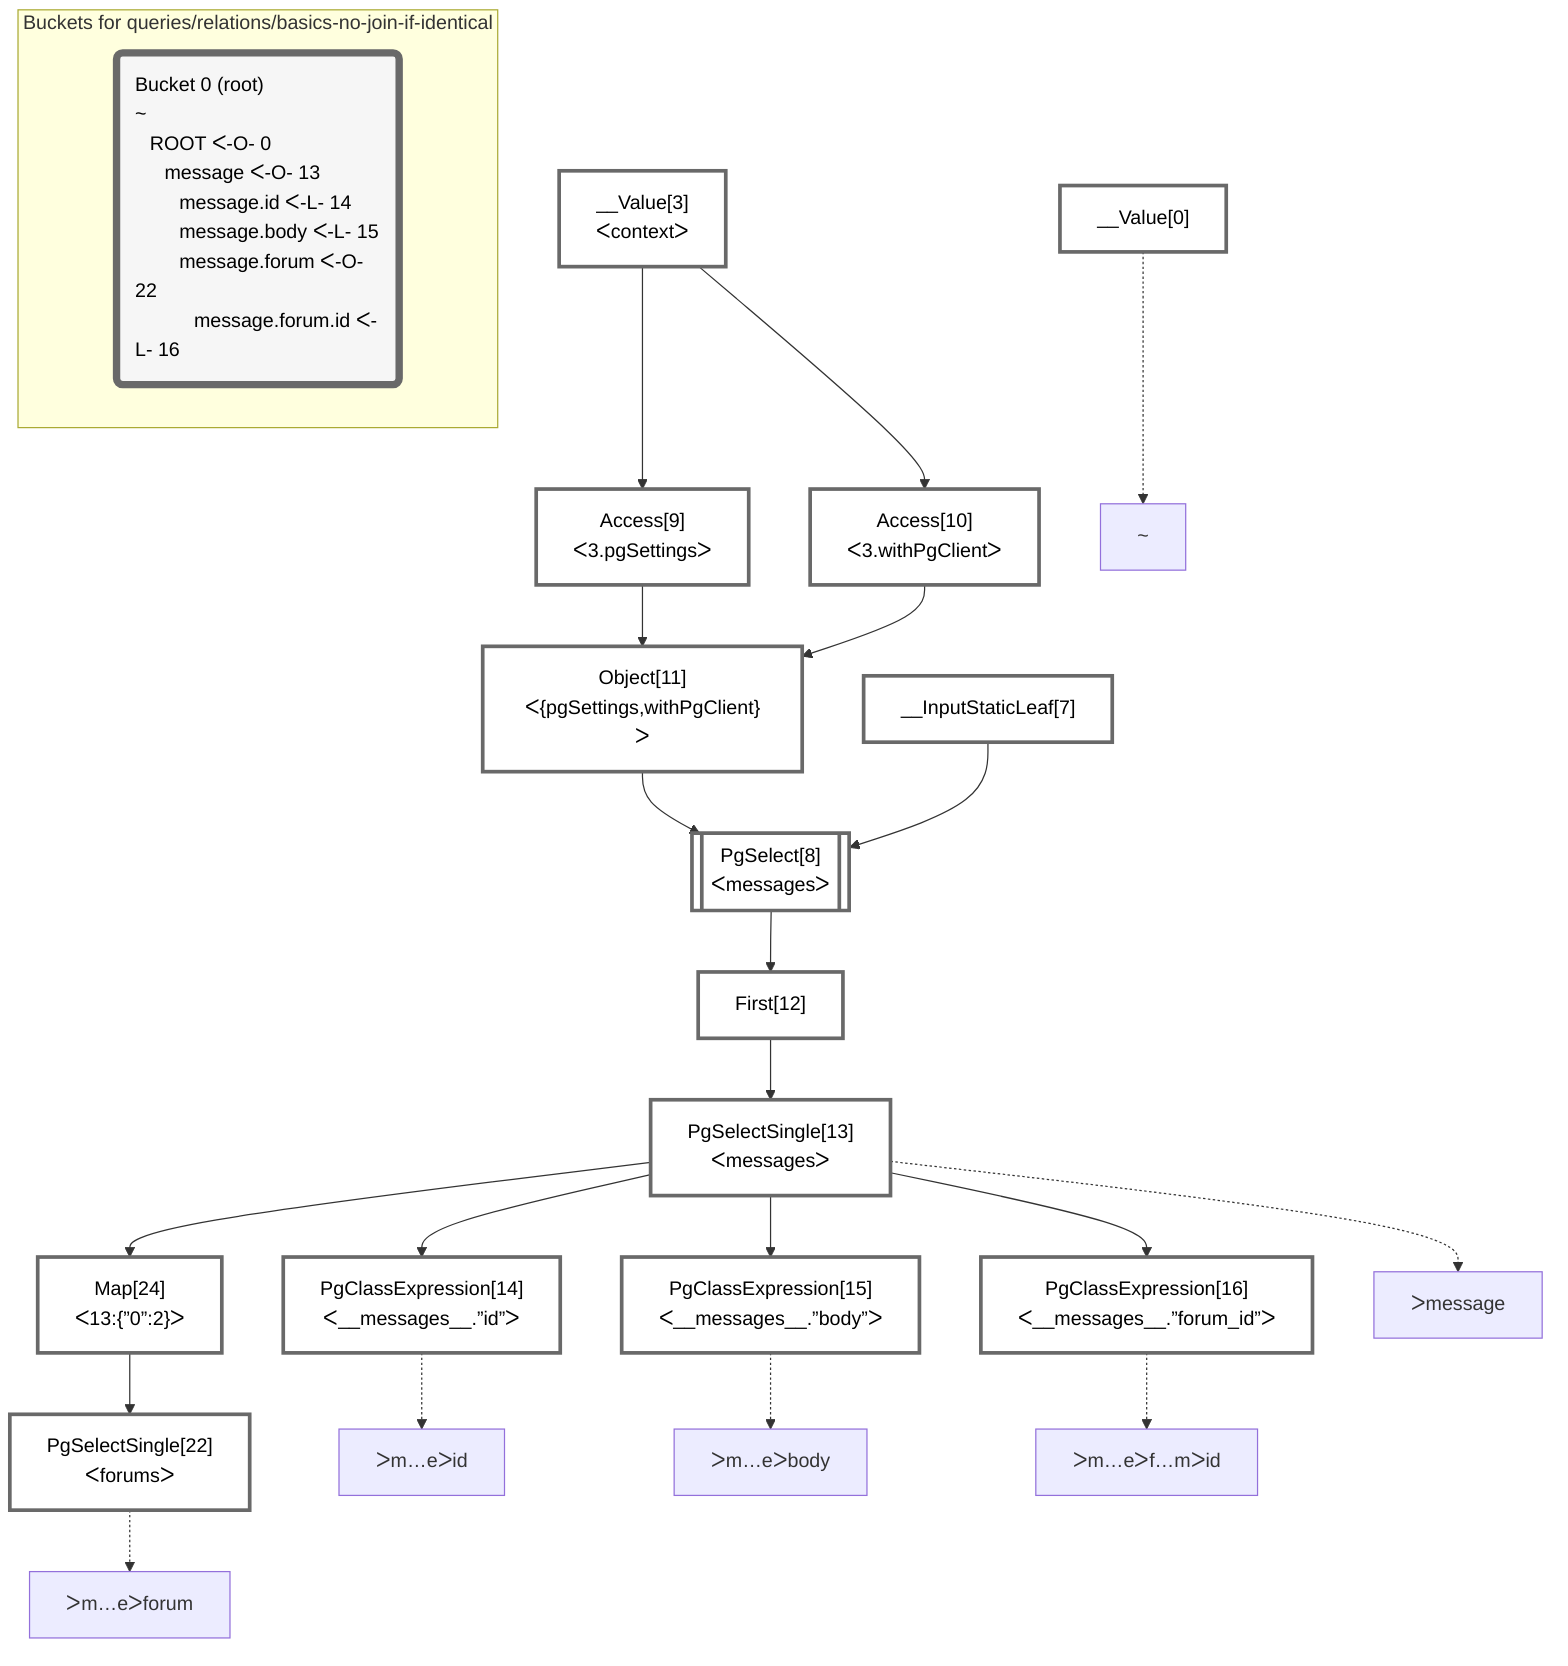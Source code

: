 graph TD
    classDef path fill:#eee,stroke:#000,color:#000
    classDef plan fill:#fff,stroke-width:3px,color:#000
    classDef itemplan fill:#fff,stroke-width:6px,color:#000
    classDef sideeffectplan fill:#f00,stroke-width:6px,color:#000
    classDef bucket fill:#f6f6f6,color:#000,stroke-width:6px,text-align:left


    %% define plans
    __Value0["__Value[0]"]:::plan
    __Value3["__Value[3]<br />ᐸcontextᐳ"]:::plan
    __InputStaticLeaf7["__InputStaticLeaf[7]"]:::plan
    Access9["Access[9]<br />ᐸ3.pgSettingsᐳ"]:::plan
    Access10["Access[10]<br />ᐸ3.withPgClientᐳ"]:::plan
    Object11["Object[11]<br />ᐸ{pgSettings,withPgClient}ᐳ"]:::plan
    PgSelect8[["PgSelect[8]<br />ᐸmessagesᐳ"]]:::plan
    First12["First[12]"]:::plan
    PgSelectSingle13["PgSelectSingle[13]<br />ᐸmessagesᐳ"]:::plan
    PgClassExpression14["PgClassExpression[14]<br />ᐸ__messages__.”id”ᐳ"]:::plan
    PgClassExpression15["PgClassExpression[15]<br />ᐸ__messages__.”body”ᐳ"]:::plan
    PgClassExpression16["PgClassExpression[16]<br />ᐸ__messages__.”forum_id”ᐳ"]:::plan
    Map24["Map[24]<br />ᐸ13:{”0”:2}ᐳ"]:::plan
    PgSelectSingle22["PgSelectSingle[22]<br />ᐸforumsᐳ"]:::plan

    %% plan dependencies
    __Value3 --> Access9
    __Value3 --> Access10
    Access9 & Access10 --> Object11
    Object11 & __InputStaticLeaf7 --> PgSelect8
    PgSelect8 --> First12
    First12 --> PgSelectSingle13
    PgSelectSingle13 --> PgClassExpression14
    PgSelectSingle13 --> PgClassExpression15
    PgSelectSingle13 --> PgClassExpression16
    PgSelectSingle13 --> Map24
    Map24 --> PgSelectSingle22

    %% plan-to-path relationships
    P0["~"]
    __Value0 -.-> P0
    P13["ᐳmessage"]
    PgSelectSingle13 -.-> P13
    P14["ᐳm…eᐳid"]
    PgClassExpression14 -.-> P14
    P15["ᐳm…eᐳbody"]
    PgClassExpression15 -.-> P15
    P16["ᐳm…eᐳf…mᐳid"]
    PgClassExpression16 -.-> P16
    P22["ᐳm…eᐳforum"]
    PgSelectSingle22 -.-> P22

    subgraph "Buckets for queries/relations/basics-no-join-if-identical"
    Bucket0("Bucket 0 (root)<br />~<br />⠀ROOT ᐸ-O- 0<br />⠀⠀message ᐸ-O- 13<br />⠀⠀⠀message.id ᐸ-L- 14<br />⠀⠀⠀message.body ᐸ-L- 15<br />⠀⠀⠀message.forum ᐸ-O- 22<br />⠀⠀⠀⠀message.forum.id ᐸ-L- 16"):::bucket
    classDef bucket0 stroke:#696969
    class Bucket0,__Value0,__Value3,__InputStaticLeaf7,PgSelect8,Access9,Access10,Object11,First12,PgSelectSingle13,PgClassExpression14,PgClassExpression15,PgClassExpression16,PgSelectSingle22,Map24 bucket0
    end